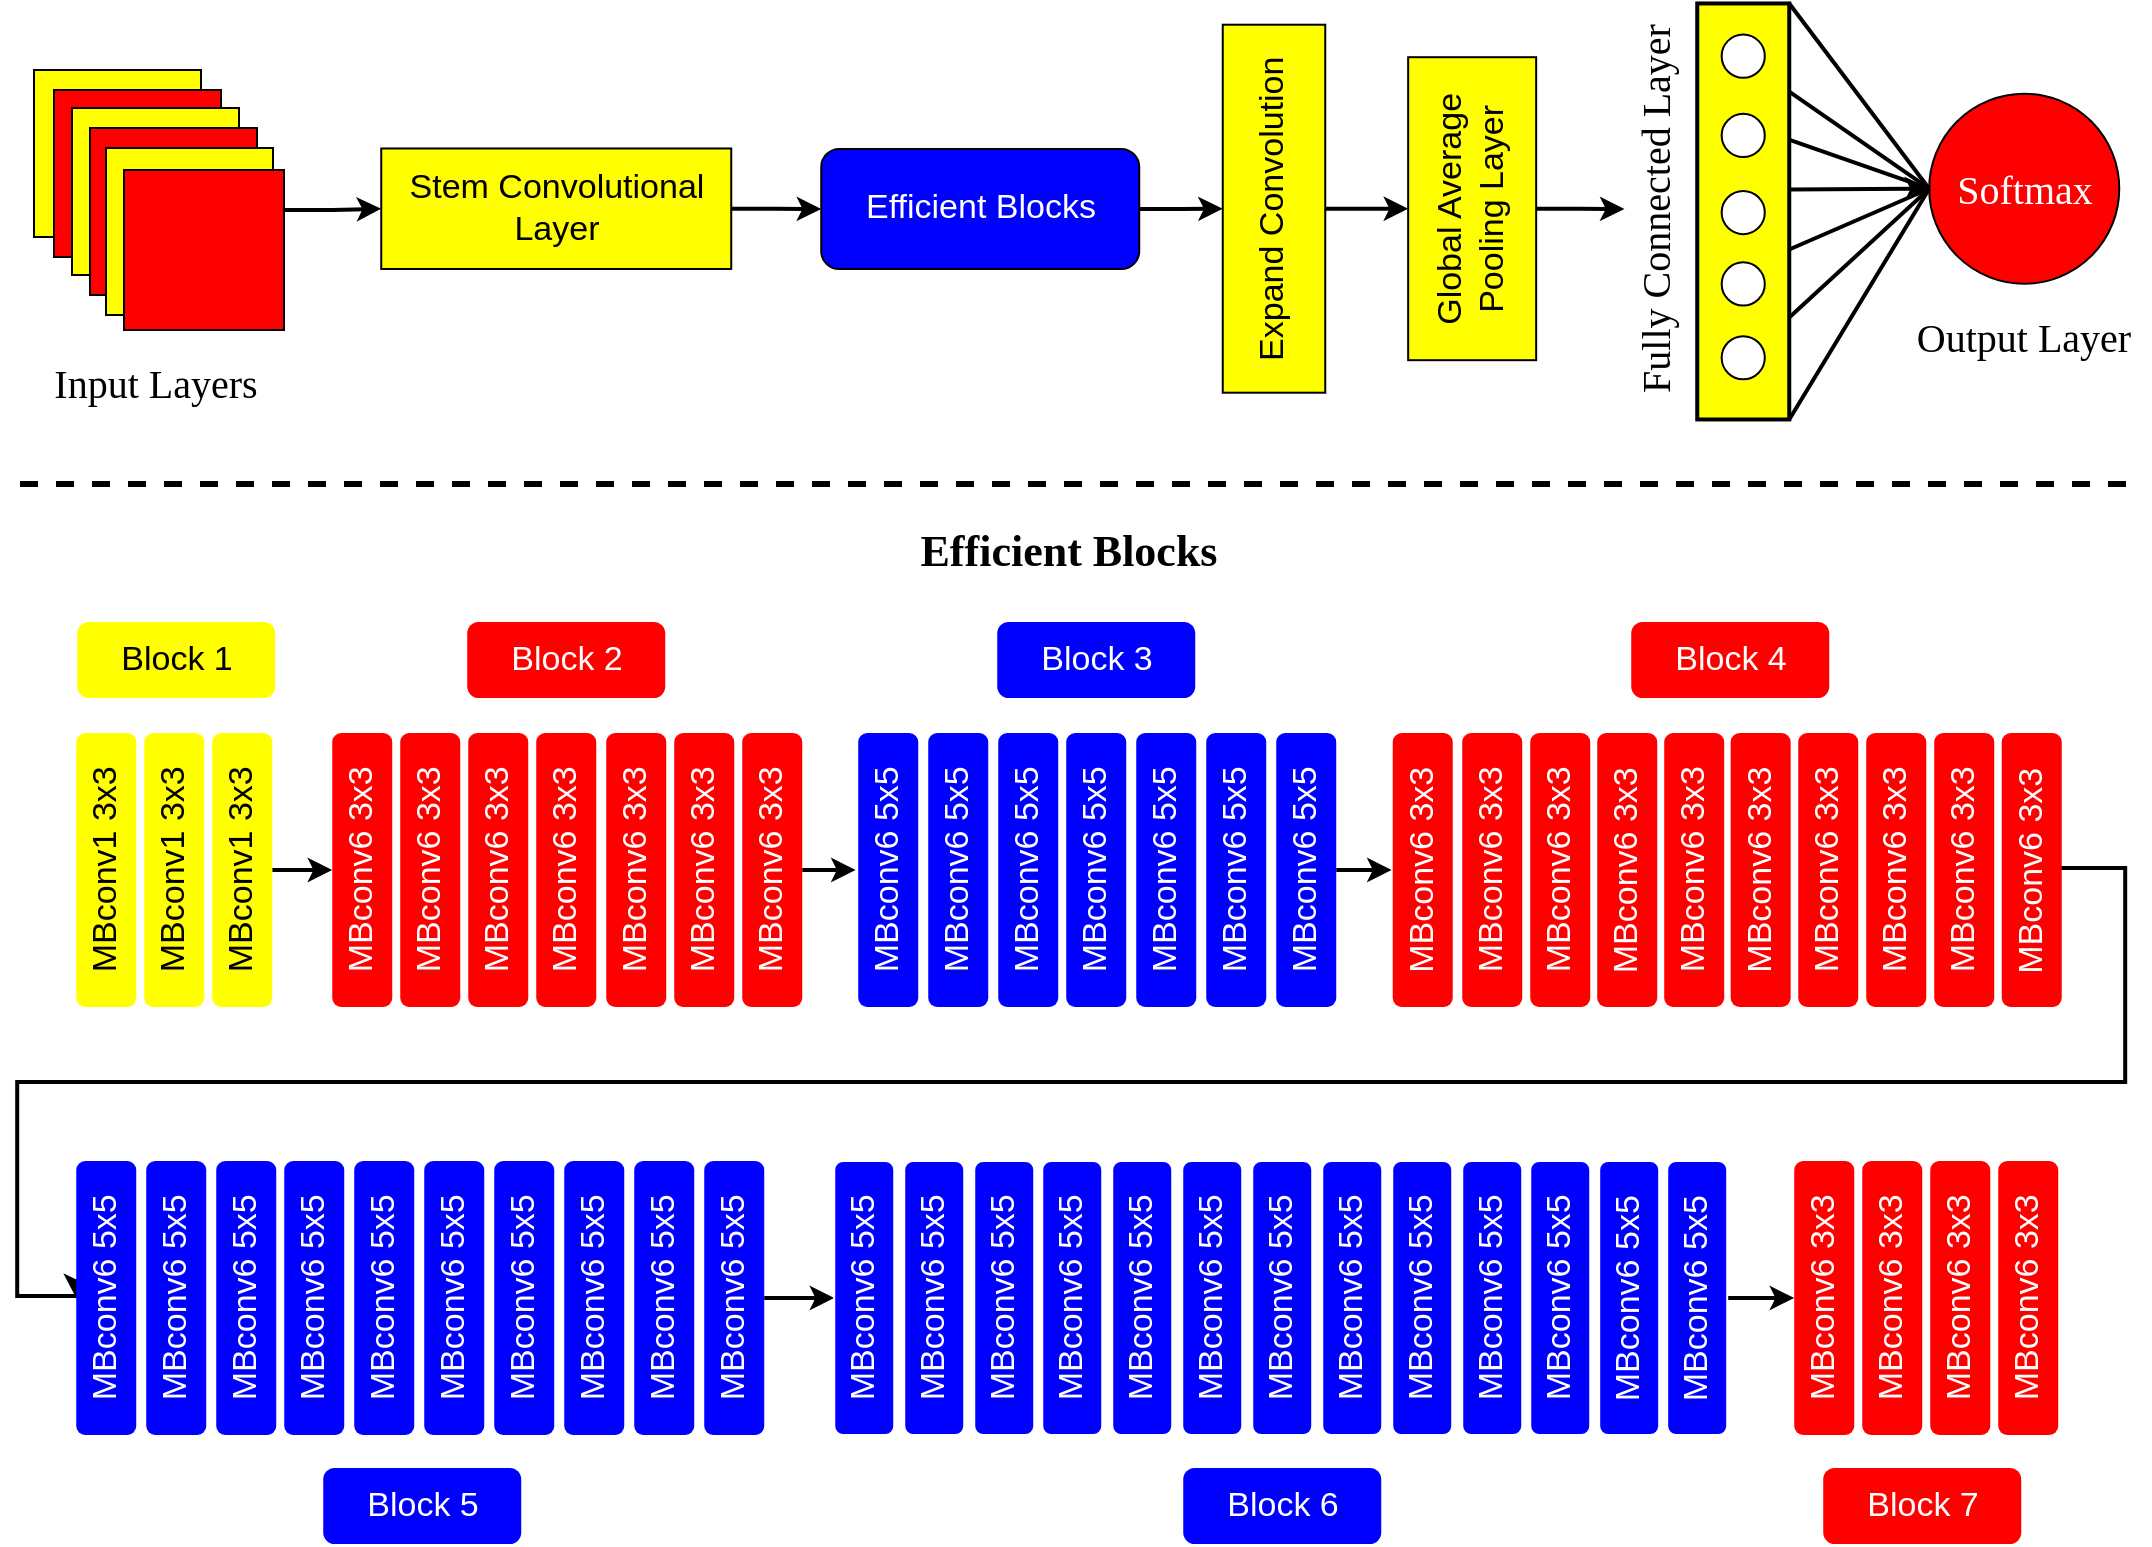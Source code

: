 <mxfile version="21.8.2" type="github">
  <diagram id="FLARmqn-sCxhorqhwDuB" name="Page-1">
    <mxGraphModel dx="4312" dy="5226" grid="0" gridSize="10" guides="1" tooltips="1" connect="1" arrows="1" fold="1" page="1" pageScale="1" pageWidth="3300" pageHeight="4681" math="0" shadow="0">
      <root>
        <mxCell id="0" />
        <mxCell id="1" parent="0" />
        <mxCell id="HNuO8RR3fyhFZEDYtFWN-7" value="" style="whiteSpace=wrap;html=1;aspect=fixed;fillColor=#FFFF00;shadow=0;strokeColor=#000000;rounded=0;sketch=0;glass=0;strokeWidth=1;fillStyle=auto;perimeterSpacing=0;fontSize=20;" parent="1" vertex="1">
          <mxGeometry x="14" y="31.0" width="83.5" height="83.5" as="geometry" />
        </mxCell>
        <mxCell id="HNuO8RR3fyhFZEDYtFWN-8" value="" style="whiteSpace=wrap;html=1;aspect=fixed;fillColor=#FF0000;shadow=0;strokeColor=#000000;rounded=0;sketch=0;glass=0;strokeWidth=1;fillStyle=auto;perimeterSpacing=0;fontSize=20;" parent="1" vertex="1">
          <mxGeometry x="24" y="41.0" width="83.5" height="83.5" as="geometry" />
        </mxCell>
        <mxCell id="HNuO8RR3fyhFZEDYtFWN-9" value="" style="whiteSpace=wrap;html=1;aspect=fixed;fillColor=#FFFF00;shadow=0;strokeColor=#000000;rounded=0;sketch=0;glass=0;strokeWidth=1;fillStyle=auto;perimeterSpacing=0;fontSize=20;" parent="1" vertex="1">
          <mxGeometry x="33" y="50.0" width="83.5" height="83.5" as="geometry" />
        </mxCell>
        <mxCell id="HNuO8RR3fyhFZEDYtFWN-10" value="" style="whiteSpace=wrap;html=1;aspect=fixed;fillColor=#FF0000;shadow=0;strokeColor=#000000;rounded=0;sketch=0;glass=0;strokeWidth=1;fillStyle=auto;perimeterSpacing=0;fontSize=20;" parent="1" vertex="1">
          <mxGeometry x="42" y="60.0" width="83.5" height="83.5" as="geometry" />
        </mxCell>
        <mxCell id="HNuO8RR3fyhFZEDYtFWN-15" value="" style="whiteSpace=wrap;html=1;aspect=fixed;fillColor=#FFFF00;shadow=0;strokeColor=#000000;rounded=0;sketch=0;glass=0;strokeWidth=1;fillStyle=auto;perimeterSpacing=0;fontSize=20;" parent="1" vertex="1">
          <mxGeometry x="50" y="70.0" width="83.5" height="83.5" as="geometry" />
        </mxCell>
        <mxCell id="Czk9K3e9gK6CF3bR32Vg-6" style="edgeStyle=orthogonalEdgeStyle;rounded=0;orthogonalLoop=1;jettySize=auto;html=1;exitX=1;exitY=0.25;exitDx=0;exitDy=0;entryX=0;entryY=0.5;entryDx=0;entryDy=0;strokeWidth=2;" edge="1" parent="1" source="HNuO8RR3fyhFZEDYtFWN-16" target="Czk9K3e9gK6CF3bR32Vg-3">
          <mxGeometry relative="1" as="geometry" />
        </mxCell>
        <mxCell id="HNuO8RR3fyhFZEDYtFWN-16" value="" style="whiteSpace=wrap;html=1;aspect=fixed;fillColor=#FF0000;shadow=0;strokeColor=#000000;rounded=0;sketch=0;glass=0;strokeWidth=1;fillStyle=auto;perimeterSpacing=0;fontSize=20;flipH=0;flipV=1;rotation=0;container=0;" parent="1" vertex="1">
          <mxGeometry x="59" y="81.0" width="80" height="80" as="geometry" />
        </mxCell>
        <mxCell id="HNuO8RR3fyhFZEDYtFWN-76" value="" style="rounded=0;whiteSpace=wrap;html=1;shadow=0;glass=0;sketch=0;fillStyle=auto;strokeColor=#000000;strokeWidth=2;fillColor=#FFFF00;gradientColor=none;direction=south;textDirection=ltr;horizontal=0;fontFamily=Times New Roman;fontSize=20;" parent="1" vertex="1">
          <mxGeometry x="845.62" y="-2.27" width="46" height="208" as="geometry" />
        </mxCell>
        <mxCell id="HNuO8RR3fyhFZEDYtFWN-78" value="" style="ellipse;whiteSpace=wrap;html=1;aspect=fixed;rounded=0;shadow=0;glass=0;sketch=0;fillStyle=auto;strokeColor=#000000;strokeWidth=1;fontFamily=Times New Roman;fontSize=20;fillColor=#FFFFFF;gradientColor=none;" parent="1" vertex="1">
          <mxGeometry x="857.83" y="13.3" width="21.57" height="21.57" as="geometry" />
        </mxCell>
        <mxCell id="HNuO8RR3fyhFZEDYtFWN-92" value="Input Layers" style="text;html=1;strokeColor=none;fillColor=none;align=center;verticalAlign=middle;whiteSpace=wrap;rounded=0;shadow=0;glass=0;sketch=0;fillStyle=auto;strokeWidth=1;fontFamily=Times New Roman;fontSize=20;" parent="1" vertex="1">
          <mxGeometry x="19.62" y="171.86" width="110.25" height="30" as="geometry" />
        </mxCell>
        <mxCell id="HNuO8RR3fyhFZEDYtFWN-112" value="" style="ellipse;whiteSpace=wrap;html=1;aspect=fixed;rounded=0;shadow=0;glass=0;sketch=0;fillStyle=auto;strokeColor=#000000;strokeWidth=1;fontFamily=Times New Roman;fontSize=20;fillColor=#FFFFFF;gradientColor=none;" parent="1" vertex="1">
          <mxGeometry x="857.83" y="52.93" width="21.57" height="21.57" as="geometry" />
        </mxCell>
        <mxCell id="HNuO8RR3fyhFZEDYtFWN-113" value="" style="ellipse;whiteSpace=wrap;html=1;aspect=fixed;rounded=0;shadow=0;glass=0;sketch=0;fillStyle=auto;strokeColor=#000000;strokeWidth=1;fontFamily=Times New Roman;fontSize=20;fillColor=#FFFFFF;gradientColor=none;" parent="1" vertex="1">
          <mxGeometry x="857.83" y="91.5" width="21.57" height="21.57" as="geometry" />
        </mxCell>
        <mxCell id="HNuO8RR3fyhFZEDYtFWN-114" value="" style="ellipse;whiteSpace=wrap;html=1;aspect=fixed;rounded=0;shadow=0;glass=0;sketch=0;fillStyle=auto;strokeColor=#000000;strokeWidth=1;fontFamily=Times New Roman;fontSize=20;fillColor=#FFFFFF;gradientColor=none;" parent="1" vertex="1">
          <mxGeometry x="857.83" y="127.18" width="21.57" height="21.57" as="geometry" />
        </mxCell>
        <mxCell id="HNuO8RR3fyhFZEDYtFWN-115" value="" style="ellipse;whiteSpace=wrap;html=1;aspect=fixed;rounded=0;shadow=0;glass=0;sketch=0;fillStyle=auto;strokeColor=#000000;strokeWidth=1;fontFamily=Times New Roman;fontSize=20;fillColor=#FFFFFF;gradientColor=none;" parent="1" vertex="1">
          <mxGeometry x="857.83" y="164.11" width="21.57" height="21.57" as="geometry" />
        </mxCell>
        <mxCell id="HNuO8RR3fyhFZEDYtFWN-126" value="&lt;font color=&quot;#ffffff&quot;&gt;Softmax&lt;/font&gt;" style="ellipse;whiteSpace=wrap;html=1;aspect=fixed;rounded=0;shadow=0;glass=0;sketch=0;fillStyle=auto;strokeColor=#000000;strokeWidth=1;fontFamily=Times New Roman;fontSize=20;fillColor=#FF0000;gradientColor=none;" parent="1" vertex="1">
          <mxGeometry x="961.6" y="42.84" width="95.03" height="95.03" as="geometry" />
        </mxCell>
        <mxCell id="HNuO8RR3fyhFZEDYtFWN-127" value="" style="endArrow=classic;html=1;rounded=0;strokeWidth=2;fontFamily=Times New Roman;fontSize=20;entryX=0;entryY=0.5;entryDx=0;entryDy=0;" parent="1" target="HNuO8RR3fyhFZEDYtFWN-126" edge="1">
          <mxGeometry width="50" height="50" relative="1" as="geometry">
            <mxPoint x="891.62" y="90.77" as="sourcePoint" />
            <mxPoint x="967.62" y="90.77" as="targetPoint" />
          </mxGeometry>
        </mxCell>
        <mxCell id="HNuO8RR3fyhFZEDYtFWN-128" value="" style="endArrow=none;html=1;rounded=0;strokeWidth=2;fontFamily=Times New Roman;fontSize=20;exitX=0;exitY=0.5;exitDx=0;exitDy=0;" parent="1" source="HNuO8RR3fyhFZEDYtFWN-126" edge="1">
          <mxGeometry width="50" height="50" relative="1" as="geometry">
            <mxPoint x="955.62" y="87.77" as="sourcePoint" />
            <mxPoint x="891.62" y="-2.23" as="targetPoint" />
          </mxGeometry>
        </mxCell>
        <mxCell id="HNuO8RR3fyhFZEDYtFWN-133" value="" style="endArrow=none;html=1;rounded=0;strokeWidth=2;fontFamily=Times New Roman;fontSize=20;entryX=0;entryY=0.5;entryDx=0;entryDy=0;" parent="1" target="HNuO8RR3fyhFZEDYtFWN-126" edge="1">
          <mxGeometry width="50" height="50" relative="1" as="geometry">
            <mxPoint x="891.62" y="205.77" as="sourcePoint" />
            <mxPoint x="904.62" y="116.77" as="targetPoint" />
          </mxGeometry>
        </mxCell>
        <mxCell id="HNuO8RR3fyhFZEDYtFWN-134" value="" style="endArrow=none;html=1;rounded=0;strokeWidth=2;fontFamily=Times New Roman;fontSize=20;entryX=0;entryY=0.5;entryDx=0;entryDy=0;" parent="1" target="HNuO8RR3fyhFZEDYtFWN-126" edge="1">
          <mxGeometry width="50" height="50" relative="1" as="geometry">
            <mxPoint x="891.62" y="41.77" as="sourcePoint" />
            <mxPoint x="963.62" y="91.77" as="targetPoint" />
          </mxGeometry>
        </mxCell>
        <mxCell id="HNuO8RR3fyhFZEDYtFWN-135" value="" style="endArrow=none;html=1;rounded=0;strokeWidth=2;fontFamily=Times New Roman;fontSize=20;entryX=0;entryY=0.5;entryDx=0;entryDy=0;" parent="1" target="HNuO8RR3fyhFZEDYtFWN-126" edge="1">
          <mxGeometry width="50" height="50" relative="1" as="geometry">
            <mxPoint x="891.62" y="154.77" as="sourcePoint" />
            <mxPoint x="963.62" y="90.77" as="targetPoint" />
          </mxGeometry>
        </mxCell>
        <mxCell id="HNuO8RR3fyhFZEDYtFWN-155" value="" style="endArrow=none;html=1;rounded=0;strokeWidth=2;fontFamily=Times New Roman;fontSize=20;fontColor=#000000;entryX=0;entryY=0.5;entryDx=0;entryDy=0;" parent="1" target="HNuO8RR3fyhFZEDYtFWN-126" edge="1">
          <mxGeometry width="50" height="50" relative="1" as="geometry">
            <mxPoint x="891.62" y="120.77" as="sourcePoint" />
            <mxPoint x="874.62" y="104.77" as="targetPoint" />
          </mxGeometry>
        </mxCell>
        <mxCell id="HNuO8RR3fyhFZEDYtFWN-156" value="" style="endArrow=none;html=1;rounded=0;strokeWidth=2;fontFamily=Times New Roman;fontSize=20;fontColor=#000000;entryX=0;entryY=0.5;entryDx=0;entryDy=0;exitX=0.186;exitY=0.414;exitDx=0;exitDy=0;exitPerimeter=0;" parent="1" target="HNuO8RR3fyhFZEDYtFWN-126" edge="1">
          <mxGeometry width="50" height="50" relative="1" as="geometry">
            <mxPoint x="891.434" y="65.833" as="sourcePoint" />
            <mxPoint x="907.62" y="55.77" as="targetPoint" />
          </mxGeometry>
        </mxCell>
        <mxCell id="L2ZbHlx48BQ5fT_40NmV-63" value="Fully Connected Layer" style="text;html=1;strokeColor=none;fillColor=none;align=center;verticalAlign=middle;whiteSpace=wrap;rounded=0;shadow=0;glass=0;sketch=0;fillStyle=auto;strokeWidth=1;fontFamily=Times New Roman;fontSize=20;horizontal=1;rotation=270;" parent="1" vertex="1">
          <mxGeometry x="726" y="85.49" width="196.5" height="30" as="geometry" />
        </mxCell>
        <mxCell id="slrRQFkz38ouhWpefdhH-30" value="" style="endArrow=none;dashed=1;html=1;rounded=0;strokeWidth=3;" parent="1" edge="1">
          <mxGeometry width="50" height="50" relative="1" as="geometry">
            <mxPoint x="7" y="238" as="sourcePoint" />
            <mxPoint x="1069" y="238" as="targetPoint" />
          </mxGeometry>
        </mxCell>
        <mxCell id="Czk9K3e9gK6CF3bR32Vg-14" style="edgeStyle=orthogonalEdgeStyle;rounded=0;orthogonalLoop=1;jettySize=auto;html=1;exitX=1;exitY=0.5;exitDx=0;exitDy=0;entryX=0.5;entryY=0;entryDx=0;entryDy=0;strokeWidth=2;" edge="1" parent="1" source="Czk9K3e9gK6CF3bR32Vg-2" target="Czk9K3e9gK6CF3bR32Vg-4">
          <mxGeometry relative="1" as="geometry" />
        </mxCell>
        <mxCell id="Czk9K3e9gK6CF3bR32Vg-2" value="&lt;font color=&quot;#ffffff&quot; style=&quot;font-size: 17px;&quot;&gt;Efficient Blocks&lt;/font&gt;" style="rounded=1;whiteSpace=wrap;html=1;fillColor=#0000FF;" vertex="1" parent="1">
          <mxGeometry x="407.62" y="70.49" width="159" height="60" as="geometry" />
        </mxCell>
        <mxCell id="Czk9K3e9gK6CF3bR32Vg-13" style="edgeStyle=orthogonalEdgeStyle;rounded=0;orthogonalLoop=1;jettySize=auto;html=1;exitX=1;exitY=0.5;exitDx=0;exitDy=0;entryX=0;entryY=0.5;entryDx=0;entryDy=0;strokeWidth=2;" edge="1" parent="1" source="Czk9K3e9gK6CF3bR32Vg-3" target="Czk9K3e9gK6CF3bR32Vg-2">
          <mxGeometry relative="1" as="geometry" />
        </mxCell>
        <mxCell id="Czk9K3e9gK6CF3bR32Vg-3" value="&lt;font style=&quot;font-size: 17px;&quot;&gt;Stem Convolutional&lt;br&gt;Layer&lt;/font&gt;" style="rounded=0;whiteSpace=wrap;html=1;rotation=0;horizontal=1;fillColor=#FFFF00;" vertex="1" parent="1">
          <mxGeometry x="187.62" y="70.24" width="175" height="60.25" as="geometry" />
        </mxCell>
        <mxCell id="Czk9K3e9gK6CF3bR32Vg-9" style="edgeStyle=orthogonalEdgeStyle;rounded=0;orthogonalLoop=1;jettySize=auto;html=1;exitX=0.5;exitY=1;exitDx=0;exitDy=0;entryX=0.5;entryY=0;entryDx=0;entryDy=0;strokeWidth=2;" edge="1" parent="1" source="Czk9K3e9gK6CF3bR32Vg-4" target="Czk9K3e9gK6CF3bR32Vg-5">
          <mxGeometry relative="1" as="geometry" />
        </mxCell>
        <mxCell id="Czk9K3e9gK6CF3bR32Vg-4" value="&lt;font style=&quot;font-size: 17px;&quot;&gt;Expand Convolution&lt;/font&gt;" style="rounded=0;whiteSpace=wrap;html=1;rotation=-90;horizontal=1;fillColor=#FFFF00;" vertex="1" parent="1">
          <mxGeometry x="542" y="74.73" width="184" height="51.25" as="geometry" />
        </mxCell>
        <mxCell id="Czk9K3e9gK6CF3bR32Vg-5" value="&lt;font style=&quot;font-size: 17px;&quot;&gt;Global Average&lt;br&gt;Pooling Layer&lt;/font&gt;" style="rounded=0;whiteSpace=wrap;html=1;rotation=-90;horizontal=1;fillColor=#FFFF00;" vertex="1" parent="1">
          <mxGeometry x="657.33" y="68.35" width="151.5" height="64" as="geometry" />
        </mxCell>
        <mxCell id="Czk9K3e9gK6CF3bR32Vg-16" value="Output Layer" style="text;html=1;strokeColor=none;fillColor=none;align=center;verticalAlign=middle;whiteSpace=wrap;rounded=0;shadow=0;glass=0;sketch=0;fillStyle=auto;strokeWidth=1;fontFamily=Times New Roman;fontSize=20;" vertex="1" parent="1">
          <mxGeometry x="953.99" y="148.75" width="110.25" height="30" as="geometry" />
        </mxCell>
        <mxCell id="Czk9K3e9gK6CF3bR32Vg-17" value="&lt;b&gt;&lt;font style=&quot;font-size: 22px;&quot;&gt;Efficient Blocks&lt;/font&gt;&lt;/b&gt;" style="text;html=1;strokeColor=none;fillColor=none;align=center;verticalAlign=middle;whiteSpace=wrap;rounded=0;shadow=0;glass=0;sketch=0;fillStyle=auto;strokeWidth=1;fontFamily=Times New Roman;fontSize=20;" vertex="1" parent="1">
          <mxGeometry x="451" y="257" width="161" height="30" as="geometry" />
        </mxCell>
        <mxCell id="Czk9K3e9gK6CF3bR32Vg-18" value="&lt;font style=&quot;font-size: 17px;&quot;&gt;MBconv1 3x3&lt;/font&gt;" style="rounded=1;whiteSpace=wrap;html=1;fillColor=#FFFF00;rotation=-90;strokeColor=none;" vertex="1" parent="1">
          <mxGeometry x="-18.38" y="416" width="137" height="30" as="geometry" />
        </mxCell>
        <mxCell id="Czk9K3e9gK6CF3bR32Vg-19" value="&lt;font style=&quot;font-size: 17px;&quot;&gt;MBconv1 3x3&lt;/font&gt;" style="rounded=1;whiteSpace=wrap;html=1;fillColor=#FFFF00;rotation=-90;strokeColor=none;" vertex="1" parent="1">
          <mxGeometry x="15.62" y="416" width="137" height="30" as="geometry" />
        </mxCell>
        <mxCell id="Czk9K3e9gK6CF3bR32Vg-78" style="edgeStyle=orthogonalEdgeStyle;rounded=0;orthogonalLoop=1;jettySize=auto;html=1;exitX=0.5;exitY=1;exitDx=0;exitDy=0;entryX=0.5;entryY=0;entryDx=0;entryDy=0;strokeWidth=2;" edge="1" parent="1" source="Czk9K3e9gK6CF3bR32Vg-20" target="Czk9K3e9gK6CF3bR32Vg-21">
          <mxGeometry relative="1" as="geometry" />
        </mxCell>
        <mxCell id="Czk9K3e9gK6CF3bR32Vg-20" value="&lt;font style=&quot;font-size: 17px;&quot;&gt;MBconv1 3x3&lt;/font&gt;" style="rounded=1;whiteSpace=wrap;html=1;fillColor=#FFFF00;rotation=-90;strokeColor=none;" vertex="1" parent="1">
          <mxGeometry x="49.62" y="416" width="137" height="30" as="geometry" />
        </mxCell>
        <mxCell id="Czk9K3e9gK6CF3bR32Vg-21" value="&lt;font style=&quot;font-size: 17px;&quot;&gt;MBconv6 3x3&lt;/font&gt;" style="rounded=1;whiteSpace=wrap;html=1;fillColor=#FF0000;rotation=-90;fontColor=#FFFFFF;strokeColor=none;" vertex="1" parent="1">
          <mxGeometry x="109.62" y="416" width="137" height="30" as="geometry" />
        </mxCell>
        <mxCell id="Czk9K3e9gK6CF3bR32Vg-24" value="&lt;font style=&quot;font-size: 17px;&quot;&gt;MBconv6 3x3&lt;/font&gt;" style="rounded=1;whiteSpace=wrap;html=1;fillColor=#FF0000;rotation=-90;fontColor=#FFFFFF;strokeColor=none;" vertex="1" parent="1">
          <mxGeometry x="143.62" y="416" width="137" height="30" as="geometry" />
        </mxCell>
        <mxCell id="Czk9K3e9gK6CF3bR32Vg-25" value="&lt;font style=&quot;font-size: 17px;&quot;&gt;MBconv6 3x3&lt;/font&gt;" style="rounded=1;whiteSpace=wrap;html=1;fillColor=#FF0000;rotation=-90;fontColor=#FFFFFF;strokeColor=none;" vertex="1" parent="1">
          <mxGeometry x="246.62" y="416" width="137" height="30" as="geometry" />
        </mxCell>
        <mxCell id="Czk9K3e9gK6CF3bR32Vg-26" value="&lt;font style=&quot;font-size: 17px;&quot;&gt;MBconv6 3x3&lt;/font&gt;" style="rounded=1;whiteSpace=wrap;html=1;fillColor=#FF0000;rotation=-90;fontColor=#FFFFFF;strokeColor=none;" vertex="1" parent="1">
          <mxGeometry x="177.62" y="416" width="137" height="30" as="geometry" />
        </mxCell>
        <mxCell id="Czk9K3e9gK6CF3bR32Vg-27" value="&lt;font style=&quot;font-size: 17px;&quot;&gt;MBconv6 3x3&lt;/font&gt;" style="rounded=1;whiteSpace=wrap;html=1;fillColor=#FF0000;rotation=-90;fontColor=#FFFFFF;strokeColor=none;" vertex="1" parent="1">
          <mxGeometry x="211.62" y="416" width="137" height="30" as="geometry" />
        </mxCell>
        <mxCell id="Czk9K3e9gK6CF3bR32Vg-28" value="&lt;font style=&quot;font-size: 17px;&quot;&gt;MBconv6 3x3&lt;/font&gt;" style="rounded=1;whiteSpace=wrap;html=1;fillColor=#FF0000;rotation=-90;fontColor=#FFFFFF;strokeColor=none;" vertex="1" parent="1">
          <mxGeometry x="280.62" y="416" width="137" height="30" as="geometry" />
        </mxCell>
        <mxCell id="Czk9K3e9gK6CF3bR32Vg-79" style="edgeStyle=orthogonalEdgeStyle;rounded=0;orthogonalLoop=1;jettySize=auto;html=1;exitX=0.5;exitY=1;exitDx=0;exitDy=0;strokeWidth=2;" edge="1" parent="1" source="Czk9K3e9gK6CF3bR32Vg-29">
          <mxGeometry relative="1" as="geometry">
            <mxPoint x="424.82" y="431" as="targetPoint" />
          </mxGeometry>
        </mxCell>
        <mxCell id="Czk9K3e9gK6CF3bR32Vg-29" value="&lt;font style=&quot;font-size: 17px;&quot;&gt;MBconv6 3x3&lt;/font&gt;" style="rounded=1;whiteSpace=wrap;html=1;fillColor=#FF0000;rotation=-90;fontColor=#FFFFFF;strokeColor=none;" vertex="1" parent="1">
          <mxGeometry x="314.62" y="416" width="137" height="30" as="geometry" />
        </mxCell>
        <mxCell id="Czk9K3e9gK6CF3bR32Vg-30" value="&lt;font color=&quot;#ffffff&quot; style=&quot;font-size: 17px;&quot;&gt;MBconv6 5x5&lt;/font&gt;" style="rounded=1;whiteSpace=wrap;html=1;fillColor=#0000FF;rotation=-90;strokeColor=none;" vertex="1" parent="1">
          <mxGeometry x="372.62" y="416" width="137" height="30" as="geometry" />
        </mxCell>
        <mxCell id="Czk9K3e9gK6CF3bR32Vg-31" value="&lt;font color=&quot;#ffffff&quot; style=&quot;font-size: 17px;&quot;&gt;MBconv6 5x5&lt;/font&gt;" style="rounded=1;whiteSpace=wrap;html=1;fillColor=#0000FF;rotation=-90;strokeColor=none;" vertex="1" parent="1">
          <mxGeometry x="407.62" y="416" width="137" height="30" as="geometry" />
        </mxCell>
        <mxCell id="Czk9K3e9gK6CF3bR32Vg-32" value="&lt;font color=&quot;#ffffff&quot; style=&quot;font-size: 17px;&quot;&gt;MBconv6 5x5&lt;/font&gt;" style="rounded=1;whiteSpace=wrap;html=1;fillColor=#0000FF;rotation=-90;strokeColor=none;" vertex="1" parent="1">
          <mxGeometry x="476.62" y="416" width="137" height="30" as="geometry" />
        </mxCell>
        <mxCell id="Czk9K3e9gK6CF3bR32Vg-33" value="&lt;font color=&quot;#ffffff&quot; style=&quot;font-size: 17px;&quot;&gt;MBconv6 5x5&lt;/font&gt;" style="rounded=1;whiteSpace=wrap;html=1;fillColor=#0000FF;rotation=-90;strokeColor=none;" vertex="1" parent="1">
          <mxGeometry x="442.62" y="416" width="137" height="30" as="geometry" />
        </mxCell>
        <mxCell id="Czk9K3e9gK6CF3bR32Vg-34" value="&lt;font color=&quot;#ffffff&quot; style=&quot;font-size: 17px;&quot;&gt;MBconv6 5x5&lt;/font&gt;" style="rounded=1;whiteSpace=wrap;html=1;fillColor=#0000FF;rotation=-90;strokeColor=none;" vertex="1" parent="1">
          <mxGeometry x="511.62" y="416" width="137" height="30" as="geometry" />
        </mxCell>
        <mxCell id="Czk9K3e9gK6CF3bR32Vg-36" value="&lt;font color=&quot;#ffffff&quot; style=&quot;font-size: 17px;&quot;&gt;MBconv6 5x5&lt;/font&gt;" style="rounded=1;whiteSpace=wrap;html=1;fillColor=#0000FF;rotation=-90;strokeColor=none;" vertex="1" parent="1">
          <mxGeometry x="546.62" y="416" width="137" height="30" as="geometry" />
        </mxCell>
        <mxCell id="Czk9K3e9gK6CF3bR32Vg-80" style="edgeStyle=orthogonalEdgeStyle;rounded=0;orthogonalLoop=1;jettySize=auto;html=1;exitX=0.5;exitY=1;exitDx=0;exitDy=0;strokeWidth=2;" edge="1" parent="1" source="Czk9K3e9gK6CF3bR32Vg-37">
          <mxGeometry relative="1" as="geometry">
            <mxPoint x="692.82" y="431" as="targetPoint" />
          </mxGeometry>
        </mxCell>
        <mxCell id="Czk9K3e9gK6CF3bR32Vg-37" value="&lt;font color=&quot;#ffffff&quot; style=&quot;font-size: 17px;&quot;&gt;MBconv6 5x5&lt;/font&gt;" style="rounded=1;whiteSpace=wrap;html=1;fillColor=#0000FF;rotation=-90;strokeColor=none;" vertex="1" parent="1">
          <mxGeometry x="581.62" y="416" width="137" height="30" as="geometry" />
        </mxCell>
        <mxCell id="Czk9K3e9gK6CF3bR32Vg-38" value="&lt;font color=&quot;#ffffff&quot; style=&quot;font-size: 17px;&quot;&gt;MBconv6 3x3&lt;/font&gt;" style="rounded=1;whiteSpace=wrap;html=1;fillColor=#FF0000;rotation=-90;strokeColor=none;" vertex="1" parent="1">
          <mxGeometry x="639.87" y="416" width="137" height="30" as="geometry" />
        </mxCell>
        <mxCell id="Czk9K3e9gK6CF3bR32Vg-39" value="&lt;font color=&quot;#ffffff&quot; style=&quot;font-size: 17px;&quot;&gt;MBconv6 3x3&lt;/font&gt;" style="rounded=1;whiteSpace=wrap;html=1;fillColor=#FF0000;rotation=-90;strokeColor=none;" vertex="1" parent="1">
          <mxGeometry x="674.62" y="416" width="137" height="30" as="geometry" />
        </mxCell>
        <mxCell id="Czk9K3e9gK6CF3bR32Vg-40" value="&lt;font color=&quot;#ffffff&quot; style=&quot;font-size: 17px;&quot;&gt;MBconv6 3x3&lt;/font&gt;" style="rounded=1;whiteSpace=wrap;html=1;fillColor=#FF0000;rotation=-90;strokeColor=none;" vertex="1" parent="1">
          <mxGeometry x="708.62" y="416" width="137" height="30" as="geometry" />
        </mxCell>
        <mxCell id="Czk9K3e9gK6CF3bR32Vg-41" value="&lt;font color=&quot;#ffffff&quot; style=&quot;font-size: 17px;&quot;&gt;MBconv6 3x3&lt;/font&gt;" style="rounded=1;whiteSpace=wrap;html=1;fillColor=#FF0000;rotation=-90;strokeColor=none;" vertex="1" parent="1">
          <mxGeometry x="742.12" y="416" width="137" height="30" as="geometry" />
        </mxCell>
        <mxCell id="Czk9K3e9gK6CF3bR32Vg-42" value="&lt;font color=&quot;#ffffff&quot; style=&quot;font-size: 17px;&quot;&gt;MBconv6 3x3&lt;/font&gt;" style="rounded=1;whiteSpace=wrap;html=1;fillColor=#FF0000;rotation=-90;strokeColor=none;" vertex="1" parent="1">
          <mxGeometry x="808.83" y="416" width="137" height="30" as="geometry" />
        </mxCell>
        <mxCell id="Czk9K3e9gK6CF3bR32Vg-43" value="&lt;font color=&quot;#ffffff&quot; style=&quot;font-size: 17px;&quot;&gt;MBconv6 3x3&lt;/font&gt;" style="rounded=1;whiteSpace=wrap;html=1;fillColor=#FF0000;rotation=-90;strokeColor=none;" vertex="1" parent="1">
          <mxGeometry x="842.62" y="416" width="137" height="30" as="geometry" />
        </mxCell>
        <mxCell id="Czk9K3e9gK6CF3bR32Vg-44" value="&lt;font color=&quot;#ffffff&quot; style=&quot;font-size: 17px;&quot;&gt;MBconv6 3x3&lt;/font&gt;" style="rounded=1;whiteSpace=wrap;html=1;fillColor=#FF0000;rotation=-90;strokeColor=none;" vertex="1" parent="1">
          <mxGeometry x="876.62" y="416" width="137" height="30" as="geometry" />
        </mxCell>
        <mxCell id="Czk9K3e9gK6CF3bR32Vg-45" value="&lt;font color=&quot;#ffffff&quot; style=&quot;font-size: 17px;&quot;&gt;MBconv6 3x3&lt;/font&gt;" style="rounded=1;whiteSpace=wrap;html=1;fillColor=#FF0000;rotation=-90;strokeColor=none;" vertex="1" parent="1">
          <mxGeometry x="775.6" y="416" width="137" height="30" as="geometry" />
        </mxCell>
        <mxCell id="Czk9K3e9gK6CF3bR32Vg-46" value="&lt;font color=&quot;#ffffff&quot; style=&quot;font-size: 17px;&quot;&gt;MBconv6 3x3&lt;/font&gt;" style="rounded=1;whiteSpace=wrap;html=1;fillColor=#FF0000;rotation=-90;strokeColor=none;" vertex="1" parent="1">
          <mxGeometry x="910.62" y="416" width="137" height="30" as="geometry" />
        </mxCell>
        <mxCell id="Czk9K3e9gK6CF3bR32Vg-83" style="edgeStyle=orthogonalEdgeStyle;rounded=0;orthogonalLoop=1;jettySize=auto;html=1;exitX=0.5;exitY=1;exitDx=0;exitDy=0;entryX=0.5;entryY=0;entryDx=0;entryDy=0;strokeWidth=2;" edge="1" parent="1" source="Czk9K3e9gK6CF3bR32Vg-47" target="Czk9K3e9gK6CF3bR32Vg-50">
          <mxGeometry relative="1" as="geometry">
            <mxPoint x="1041.87" y="430" as="sourcePoint" />
            <mxPoint x="49.12" y="644" as="targetPoint" />
            <Array as="points">
              <mxPoint x="1027.62" y="430" />
              <mxPoint x="1059.62" y="430" />
              <mxPoint x="1059.62" y="537" />
              <mxPoint x="5.62" y="537" />
              <mxPoint x="5.62" y="644" />
            </Array>
          </mxGeometry>
        </mxCell>
        <mxCell id="Czk9K3e9gK6CF3bR32Vg-47" value="&lt;font color=&quot;#ffffff&quot; style=&quot;font-size: 17px;&quot;&gt;MBconv6 3x3&lt;/font&gt;" style="rounded=1;whiteSpace=wrap;html=1;fillColor=#FF0000;rotation=-90;strokeColor=none;" vertex="1" parent="1">
          <mxGeometry x="944.37" y="416" width="137" height="30" as="geometry" />
        </mxCell>
        <mxCell id="Czk9K3e9gK6CF3bR32Vg-50" value="&lt;font color=&quot;#ffffff&quot; style=&quot;font-size: 17px;&quot;&gt;MBconv6 5x5&lt;/font&gt;" style="rounded=1;whiteSpace=wrap;html=1;fillColor=#0000FF;rotation=-90;strokeColor=none;" vertex="1" parent="1">
          <mxGeometry x="-18.38" y="630" width="137" height="30" as="geometry" />
        </mxCell>
        <mxCell id="Czk9K3e9gK6CF3bR32Vg-51" value="&lt;font color=&quot;#ffffff&quot; style=&quot;font-size: 17px;&quot;&gt;MBconv6 5x5&lt;/font&gt;" style="rounded=1;whiteSpace=wrap;html=1;fillColor=#0000FF;rotation=-90;strokeColor=none;" vertex="1" parent="1">
          <mxGeometry x="16.62" y="630" width="137" height="30" as="geometry" />
        </mxCell>
        <mxCell id="Czk9K3e9gK6CF3bR32Vg-52" value="&lt;font color=&quot;#ffffff&quot; style=&quot;font-size: 17px;&quot;&gt;MBconv6 5x5&lt;/font&gt;" style="rounded=1;whiteSpace=wrap;html=1;fillColor=#0000FF;rotation=-90;strokeColor=none;" vertex="1" parent="1">
          <mxGeometry x="85.62" y="630" width="137" height="30" as="geometry" />
        </mxCell>
        <mxCell id="Czk9K3e9gK6CF3bR32Vg-53" value="&lt;font color=&quot;#ffffff&quot; style=&quot;font-size: 17px;&quot;&gt;MBconv6 5x5&lt;/font&gt;" style="rounded=1;whiteSpace=wrap;html=1;fillColor=#0000FF;rotation=-90;strokeColor=none;" vertex="1" parent="1">
          <mxGeometry x="51.62" y="630" width="137" height="30" as="geometry" />
        </mxCell>
        <mxCell id="Czk9K3e9gK6CF3bR32Vg-54" value="&lt;font color=&quot;#ffffff&quot; style=&quot;font-size: 17px;&quot;&gt;MBconv6 5x5&lt;/font&gt;" style="rounded=1;whiteSpace=wrap;html=1;fillColor=#0000FF;rotation=-90;strokeColor=none;" vertex="1" parent="1">
          <mxGeometry x="120.62" y="630" width="137" height="30" as="geometry" />
        </mxCell>
        <mxCell id="Czk9K3e9gK6CF3bR32Vg-55" value="&lt;font color=&quot;#ffffff&quot; style=&quot;font-size: 17px;&quot;&gt;MBconv6 5x5&lt;/font&gt;" style="rounded=1;whiteSpace=wrap;html=1;fillColor=#0000FF;rotation=-90;strokeColor=none;" vertex="1" parent="1">
          <mxGeometry x="155.62" y="630" width="137" height="30" as="geometry" />
        </mxCell>
        <mxCell id="Czk9K3e9gK6CF3bR32Vg-56" value="&lt;font color=&quot;#ffffff&quot; style=&quot;font-size: 17px;&quot;&gt;MBconv6 5x5&lt;/font&gt;" style="rounded=1;whiteSpace=wrap;html=1;fillColor=#0000FF;rotation=-90;strokeColor=none;" vertex="1" parent="1">
          <mxGeometry x="190.62" y="630" width="137" height="30" as="geometry" />
        </mxCell>
        <mxCell id="Czk9K3e9gK6CF3bR32Vg-57" value="&lt;font color=&quot;#ffffff&quot; style=&quot;font-size: 17px;&quot;&gt;MBconv6 5x5&lt;/font&gt;" style="rounded=1;whiteSpace=wrap;html=1;fillColor=#0000FF;rotation=-90;strokeColor=none;" vertex="1" parent="1">
          <mxGeometry x="225.62" y="630" width="137" height="30" as="geometry" />
        </mxCell>
        <mxCell id="Czk9K3e9gK6CF3bR32Vg-58" value="&lt;font color=&quot;#ffffff&quot; style=&quot;font-size: 17px;&quot;&gt;MBconv6 5x5&lt;/font&gt;" style="rounded=1;whiteSpace=wrap;html=1;fillColor=#0000FF;rotation=-90;strokeColor=none;" vertex="1" parent="1">
          <mxGeometry x="260.62" y="630" width="137" height="30" as="geometry" />
        </mxCell>
        <mxCell id="Czk9K3e9gK6CF3bR32Vg-81" style="edgeStyle=orthogonalEdgeStyle;rounded=0;orthogonalLoop=1;jettySize=auto;html=1;exitX=0.5;exitY=1;exitDx=0;exitDy=0;entryX=0.5;entryY=0;entryDx=0;entryDy=0;strokeWidth=2;" edge="1" parent="1" source="Czk9K3e9gK6CF3bR32Vg-60" target="Czk9K3e9gK6CF3bR32Vg-61">
          <mxGeometry relative="1" as="geometry" />
        </mxCell>
        <mxCell id="Czk9K3e9gK6CF3bR32Vg-60" value="&lt;font color=&quot;#ffffff&quot; style=&quot;font-size: 17px;&quot;&gt;MBconv6 5x5&lt;/font&gt;" style="rounded=1;whiteSpace=wrap;html=1;fillColor=#0000FF;rotation=-90;strokeColor=none;" vertex="1" parent="1">
          <mxGeometry x="295.62" y="630" width="137" height="30" as="geometry" />
        </mxCell>
        <mxCell id="Czk9K3e9gK6CF3bR32Vg-61" value="&lt;font style=&quot;font-size: 17px;&quot;&gt;MBconv6 5x5&lt;/font&gt;" style="rounded=1;whiteSpace=wrap;html=1;fillColor=#0000FF;rotation=-90;fontColor=#FFFFFF;strokeColor=#FFFFFF;" vertex="1" parent="1">
          <mxGeometry x="360.62" y="630" width="137" height="30" as="geometry" />
        </mxCell>
        <mxCell id="Czk9K3e9gK6CF3bR32Vg-62" value="&lt;font style=&quot;font-size: 17px;&quot;&gt;MBconv6 5x5&lt;/font&gt;" style="rounded=1;whiteSpace=wrap;html=1;fillColor=#0000FF;rotation=-90;fontColor=#FFFFFF;strokeColor=#FFFFFF;" vertex="1" parent="1">
          <mxGeometry x="395.62" y="630" width="137" height="30" as="geometry" />
        </mxCell>
        <mxCell id="Czk9K3e9gK6CF3bR32Vg-63" value="&lt;font style=&quot;font-size: 17px;&quot;&gt;MBconv6 5x5&lt;/font&gt;" style="rounded=1;whiteSpace=wrap;html=1;fillColor=#0000FF;rotation=-90;fontColor=#FFFFFF;strokeColor=#FFFFFF;" vertex="1" parent="1">
          <mxGeometry x="464.62" y="630" width="137" height="30" as="geometry" />
        </mxCell>
        <mxCell id="Czk9K3e9gK6CF3bR32Vg-64" value="&lt;font style=&quot;font-size: 17px;&quot;&gt;MBconv6 5x5&lt;/font&gt;" style="rounded=1;whiteSpace=wrap;html=1;fillColor=#0000FF;rotation=-90;fontColor=#FFFFFF;strokeColor=#FFFFFF;" vertex="1" parent="1">
          <mxGeometry x="430.62" y="630" width="137" height="30" as="geometry" />
        </mxCell>
        <mxCell id="Czk9K3e9gK6CF3bR32Vg-65" value="&lt;font style=&quot;font-size: 17px;&quot;&gt;MBconv6 5x5&lt;/font&gt;" style="rounded=1;whiteSpace=wrap;html=1;fillColor=#0000FF;rotation=-90;fontColor=#FFFFFF;strokeColor=#FFFFFF;" vertex="1" parent="1">
          <mxGeometry x="499.62" y="630" width="137" height="30" as="geometry" />
        </mxCell>
        <mxCell id="Czk9K3e9gK6CF3bR32Vg-66" value="&lt;font style=&quot;font-size: 17px;&quot;&gt;MBconv6 5x5&lt;/font&gt;" style="rounded=1;whiteSpace=wrap;html=1;fillColor=#0000FF;rotation=-90;fontColor=#FFFFFF;strokeColor=#FFFFFF;" vertex="1" parent="1">
          <mxGeometry x="534.62" y="630" width="137" height="30" as="geometry" />
        </mxCell>
        <mxCell id="Czk9K3e9gK6CF3bR32Vg-67" value="&lt;font style=&quot;font-size: 17px;&quot;&gt;MBconv6 5x5&lt;/font&gt;" style="rounded=1;whiteSpace=wrap;html=1;fillColor=#0000FF;rotation=-90;fontColor=#FFFFFF;strokeColor=#FFFFFF;" vertex="1" parent="1">
          <mxGeometry x="569.62" y="630" width="137" height="30" as="geometry" />
        </mxCell>
        <mxCell id="Czk9K3e9gK6CF3bR32Vg-68" value="&lt;font style=&quot;font-size: 17px;&quot;&gt;MBconv6 5x5&lt;/font&gt;" style="rounded=1;whiteSpace=wrap;html=1;fillColor=#0000FF;rotation=-90;fontColor=#FFFFFF;strokeColor=#FFFFFF;" vertex="1" parent="1">
          <mxGeometry x="604.62" y="630" width="137" height="30" as="geometry" />
        </mxCell>
        <mxCell id="Czk9K3e9gK6CF3bR32Vg-69" value="&lt;font style=&quot;font-size: 17px;&quot;&gt;MBconv6 5x5&lt;/font&gt;" style="rounded=1;whiteSpace=wrap;html=1;fillColor=#0000FF;rotation=-90;fontColor=#FFFFFF;strokeColor=#FFFFFF;" vertex="1" parent="1">
          <mxGeometry x="639.62" y="630" width="137" height="30" as="geometry" />
        </mxCell>
        <mxCell id="Czk9K3e9gK6CF3bR32Vg-70" value="&lt;font style=&quot;font-size: 17px;&quot;&gt;MBconv6 5x5&lt;/font&gt;" style="rounded=1;whiteSpace=wrap;html=1;fillColor=#0000FF;rotation=-90;fontColor=#FFFFFF;strokeColor=#FFFFFF;" vertex="1" parent="1">
          <mxGeometry x="708.62" y="630" width="137" height="30" as="geometry" />
        </mxCell>
        <mxCell id="Czk9K3e9gK6CF3bR32Vg-71" value="&lt;font style=&quot;font-size: 17px;&quot;&gt;MBconv6 5x5&lt;/font&gt;" style="rounded=1;whiteSpace=wrap;html=1;fillColor=#0000FF;rotation=-90;fontColor=#FFFFFF;strokeColor=#FFFFFF;" vertex="1" parent="1">
          <mxGeometry x="674.62" y="630" width="137" height="30" as="geometry" />
        </mxCell>
        <mxCell id="Czk9K3e9gK6CF3bR32Vg-82" style="edgeStyle=orthogonalEdgeStyle;rounded=0;orthogonalLoop=1;jettySize=auto;html=1;exitX=0.5;exitY=1;exitDx=0;exitDy=0;entryX=0.5;entryY=0;entryDx=0;entryDy=0;strokeWidth=2;" edge="1" parent="1" source="Czk9K3e9gK6CF3bR32Vg-72" target="Czk9K3e9gK6CF3bR32Vg-74">
          <mxGeometry relative="1" as="geometry" />
        </mxCell>
        <mxCell id="Czk9K3e9gK6CF3bR32Vg-72" value="&lt;font style=&quot;font-size: 17px;&quot;&gt;MBconv6 5x5&lt;/font&gt;" style="rounded=1;whiteSpace=wrap;html=1;fillColor=#0000FF;rotation=-90;fontColor=#FFFFFF;strokeColor=#FFFFFF;" vertex="1" parent="1">
          <mxGeometry x="777.1" y="630" width="137" height="30" as="geometry" />
        </mxCell>
        <mxCell id="Czk9K3e9gK6CF3bR32Vg-73" value="&lt;font style=&quot;font-size: 17px;&quot;&gt;MBconv6 5x5&lt;/font&gt;" style="rounded=1;whiteSpace=wrap;html=1;fillColor=#0000FF;rotation=-90;fontColor=#FFFFFF;strokeColor=#FFFFFF;" vertex="1" parent="1">
          <mxGeometry x="743.1" y="630" width="137" height="30" as="geometry" />
        </mxCell>
        <mxCell id="Czk9K3e9gK6CF3bR32Vg-74" value="&lt;font style=&quot;font-size: 17px;&quot;&gt;MBconv6 3x3&lt;/font&gt;" style="rounded=1;whiteSpace=wrap;html=1;fillColor=#FF0000;rotation=-90;fontColor=#FFFFFF;strokeColor=none;" vertex="1" parent="1">
          <mxGeometry x="840.62" y="630" width="137" height="30" as="geometry" />
        </mxCell>
        <mxCell id="Czk9K3e9gK6CF3bR32Vg-75" value="&lt;font style=&quot;font-size: 17px;&quot;&gt;MBconv6 3x3&lt;/font&gt;" style="rounded=1;whiteSpace=wrap;html=1;fillColor=#FF0000;rotation=-90;fontColor=#FFFFFF;strokeColor=none;" vertex="1" parent="1">
          <mxGeometry x="874.62" y="630" width="137" height="30" as="geometry" />
        </mxCell>
        <mxCell id="Czk9K3e9gK6CF3bR32Vg-76" value="&lt;font style=&quot;font-size: 17px;&quot;&gt;MBconv6 3x3&lt;/font&gt;" style="rounded=1;whiteSpace=wrap;html=1;fillColor=#FF0000;rotation=-90;fontColor=#FFFFFF;strokeColor=none;" vertex="1" parent="1">
          <mxGeometry x="908.62" y="630" width="137" height="30" as="geometry" />
        </mxCell>
        <mxCell id="Czk9K3e9gK6CF3bR32Vg-77" value="&lt;font style=&quot;font-size: 17px;&quot;&gt;MBconv6 3x3&lt;/font&gt;" style="rounded=1;whiteSpace=wrap;html=1;fillColor=#FF0000;rotation=-90;fontColor=#FFFFFF;strokeColor=none;" vertex="1" parent="1">
          <mxGeometry x="942.62" y="630" width="137" height="30" as="geometry" />
        </mxCell>
        <mxCell id="Czk9K3e9gK6CF3bR32Vg-84" value="&lt;font style=&quot;font-size: 17px;&quot;&gt;Block 1&lt;/font&gt;" style="rounded=1;whiteSpace=wrap;html=1;fillColor=#FFFF00;strokeColor=none;" vertex="1" parent="1">
          <mxGeometry x="35.62" y="307" width="99" height="38" as="geometry" />
        </mxCell>
        <mxCell id="Czk9K3e9gK6CF3bR32Vg-85" value="&lt;font style=&quot;font-size: 17px;&quot;&gt;Block 2&lt;/font&gt;" style="rounded=1;whiteSpace=wrap;html=1;fillColor=#FF0000;strokeColor=none;fontColor=#ffffff;" vertex="1" parent="1">
          <mxGeometry x="230.62" y="307" width="99" height="38" as="geometry" />
        </mxCell>
        <mxCell id="Czk9K3e9gK6CF3bR32Vg-86" value="&lt;font style=&quot;font-size: 17px;&quot;&gt;Block 4&lt;/font&gt;" style="rounded=1;whiteSpace=wrap;html=1;fillColor=#FF0000;strokeColor=none;fontColor=#ffffff;" vertex="1" parent="1">
          <mxGeometry x="812.62" y="307" width="99" height="38" as="geometry" />
        </mxCell>
        <mxCell id="Czk9K3e9gK6CF3bR32Vg-87" value="&lt;font style=&quot;font-size: 17px;&quot;&gt;Block 7&lt;/font&gt;" style="rounded=1;whiteSpace=wrap;html=1;fillColor=#FF0000;strokeColor=none;fontColor=#ffffff;" vertex="1" parent="1">
          <mxGeometry x="908.62" y="730" width="99" height="38" as="geometry" />
        </mxCell>
        <mxCell id="Czk9K3e9gK6CF3bR32Vg-88" value="&lt;font style=&quot;font-size: 17px;&quot;&gt;Block 3&lt;/font&gt;" style="rounded=1;whiteSpace=wrap;html=1;fillColor=#0000FF;strokeColor=none;fontColor=#ffffff;" vertex="1" parent="1">
          <mxGeometry x="495.62" y="307" width="99" height="38" as="geometry" />
        </mxCell>
        <mxCell id="Czk9K3e9gK6CF3bR32Vg-89" value="&lt;font style=&quot;font-size: 17px;&quot;&gt;Block 6&lt;/font&gt;" style="rounded=1;whiteSpace=wrap;html=1;fillColor=#0000FF;strokeColor=none;fontColor=#ffffff;" vertex="1" parent="1">
          <mxGeometry x="588.62" y="730" width="99" height="38" as="geometry" />
        </mxCell>
        <mxCell id="Czk9K3e9gK6CF3bR32Vg-90" value="&lt;font style=&quot;font-size: 17px;&quot;&gt;Block 5&lt;/font&gt;" style="rounded=1;whiteSpace=wrap;html=1;fillColor=#0000FF;strokeColor=none;fontColor=#ffffff;" vertex="1" parent="1">
          <mxGeometry x="158.62" y="730" width="99" height="38" as="geometry" />
        </mxCell>
        <mxCell id="Czk9K3e9gK6CF3bR32Vg-91" style="edgeStyle=orthogonalEdgeStyle;rounded=0;orthogonalLoop=1;jettySize=auto;html=1;entryX=0.5;entryY=0;entryDx=0;entryDy=0;strokeWidth=2;" edge="1" parent="1" source="Czk9K3e9gK6CF3bR32Vg-5" target="L2ZbHlx48BQ5fT_40NmV-63">
          <mxGeometry relative="1" as="geometry" />
        </mxCell>
      </root>
    </mxGraphModel>
  </diagram>
</mxfile>
